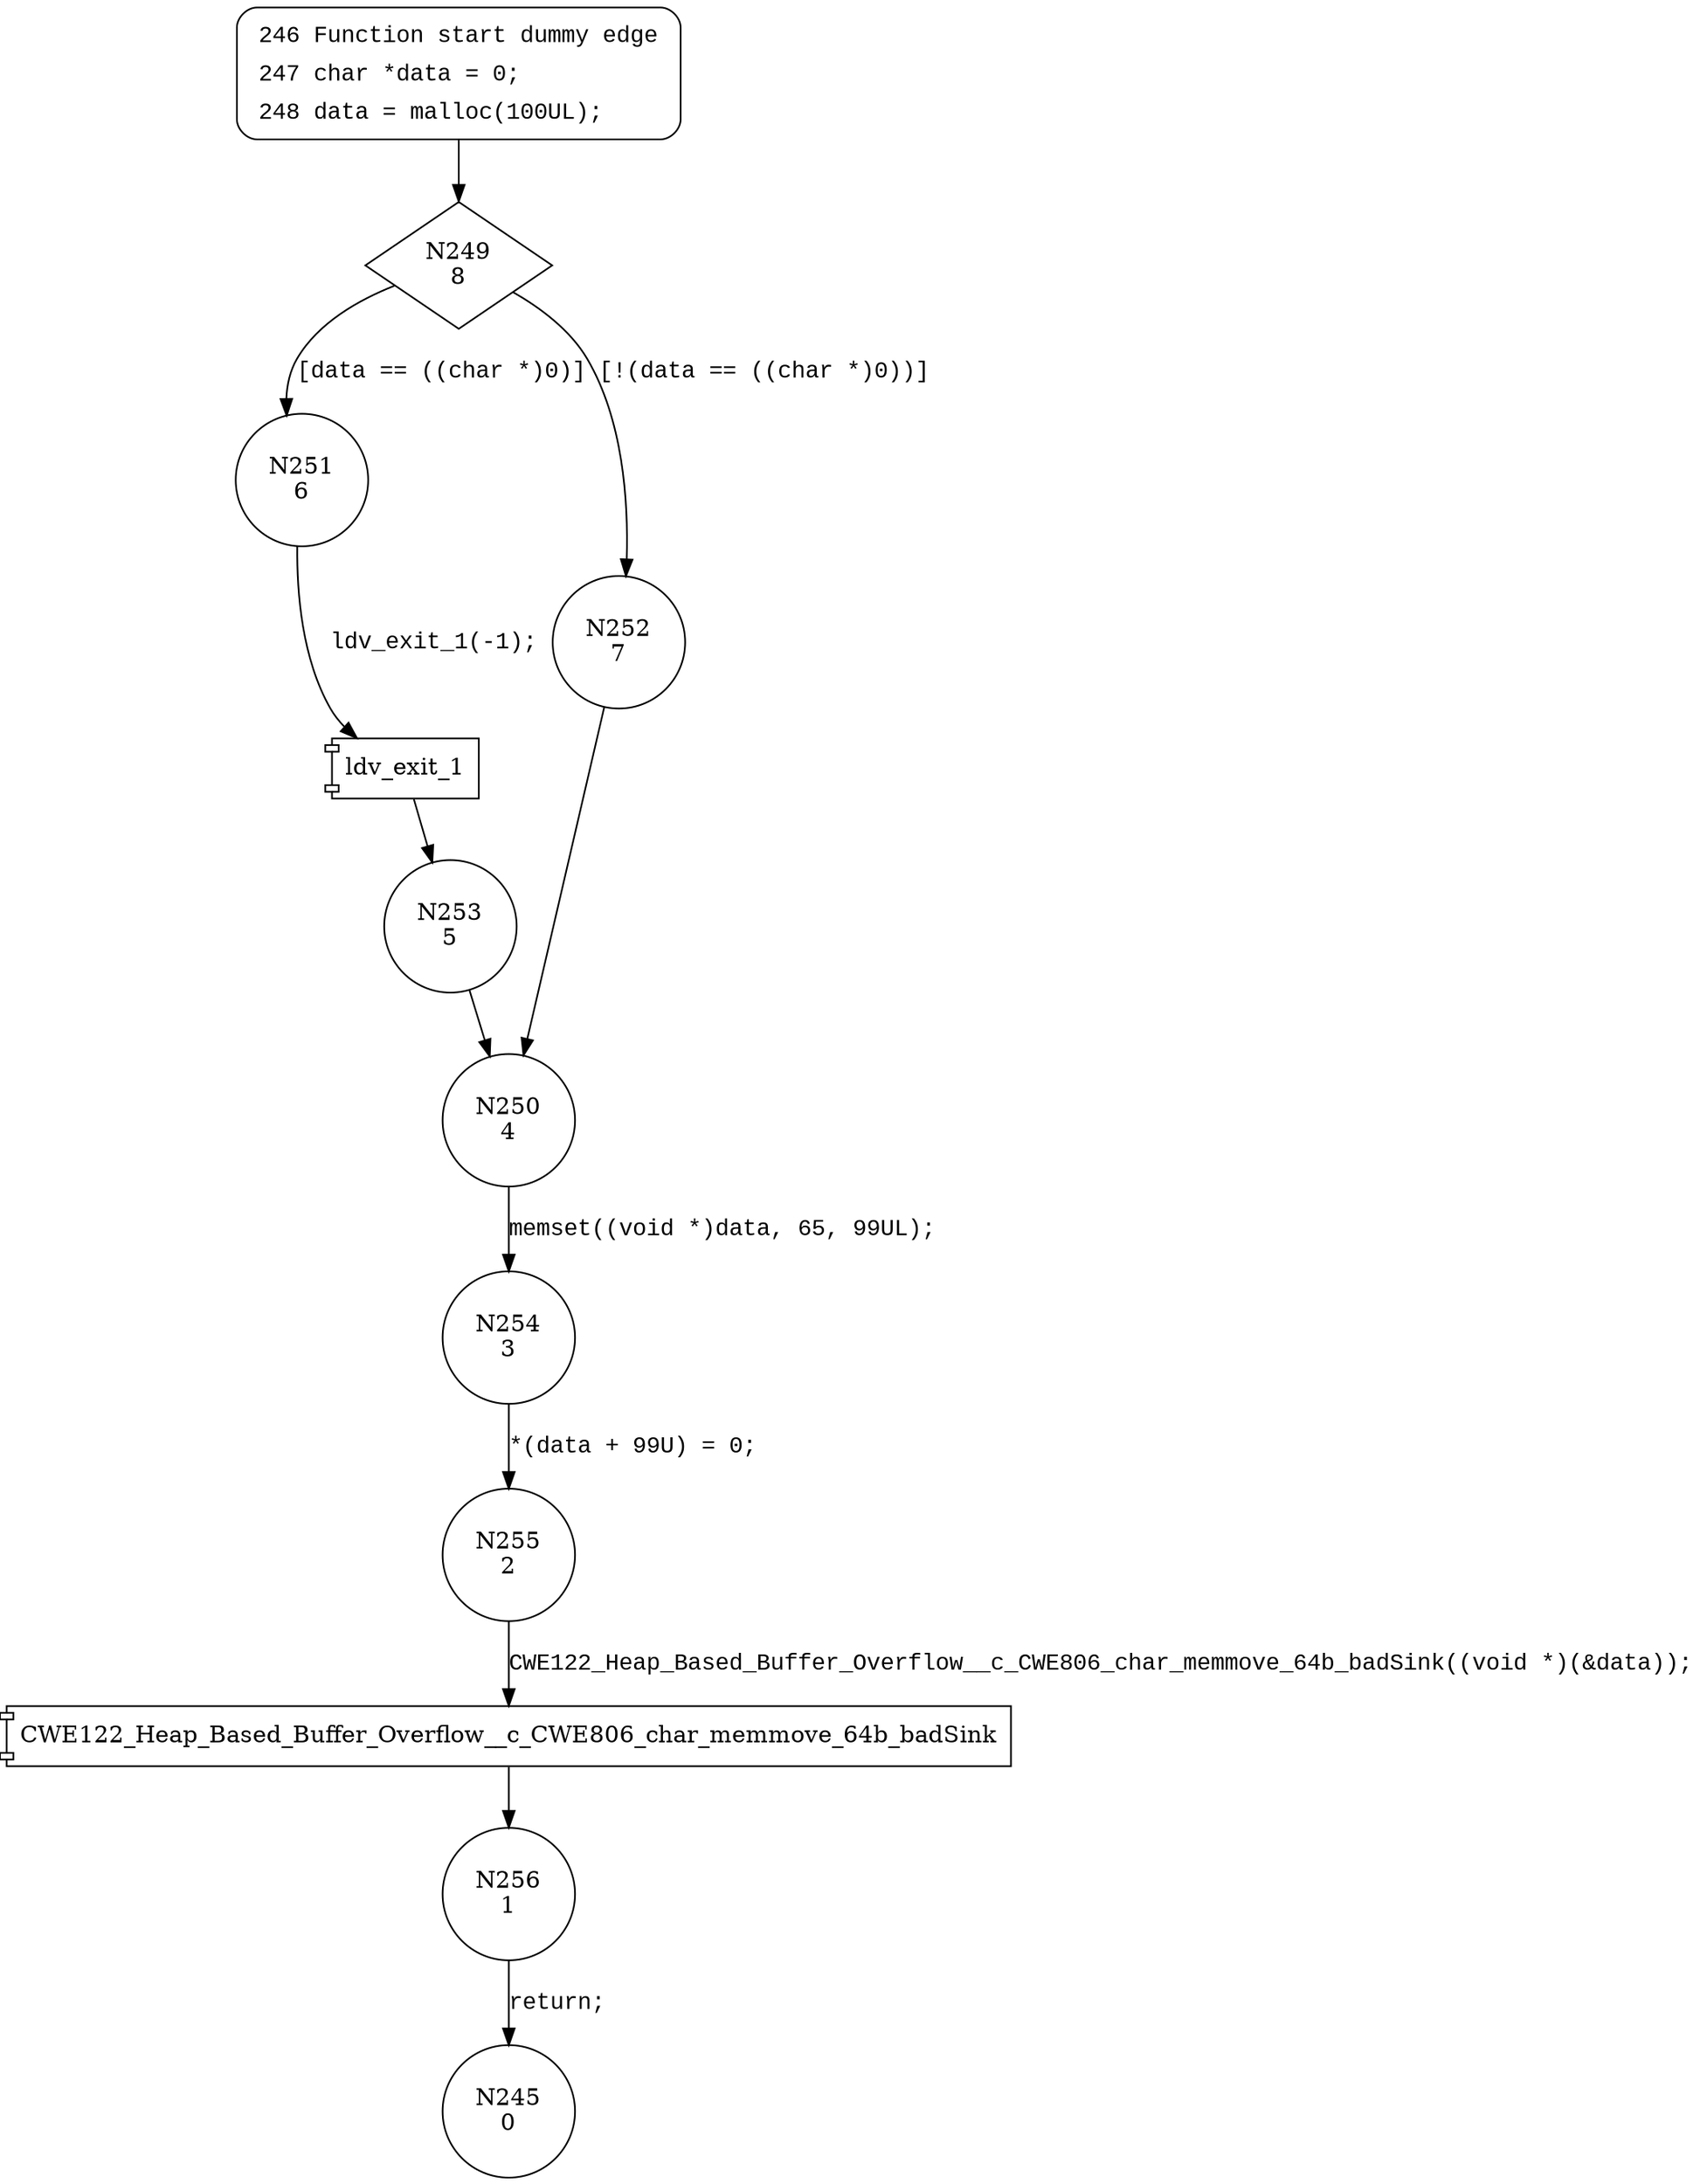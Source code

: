 digraph CWE122_Heap_Based_Buffer_Overflow__c_CWE806_char_memmove_64_bad {
249 [shape="diamond" label="N249\n8"]
251 [shape="circle" label="N251\n6"]
252 [shape="circle" label="N252\n7"]
250 [shape="circle" label="N250\n4"]
254 [shape="circle" label="N254\n3"]
255 [shape="circle" label="N255\n2"]
256 [shape="circle" label="N256\n1"]
253 [shape="circle" label="N253\n5"]
245 [shape="circle" label="N245\n0"]
246 [style="filled,bold" penwidth="1" fillcolor="white" fontname="Courier New" shape="Mrecord" label=<<table border="0" cellborder="0" cellpadding="3" bgcolor="white"><tr><td align="right">246</td><td align="left">Function start dummy edge</td></tr><tr><td align="right">247</td><td align="left">char *data = 0;</td></tr><tr><td align="right">248</td><td align="left">data = malloc(100UL);</td></tr></table>>]
246 -> 249[label=""]
249 -> 251 [label="[data == ((char *)0)]" fontname="Courier New"]
249 -> 252 [label="[!(data == ((char *)0))]" fontname="Courier New"]
250 -> 254 [label="memset((void *)data, 65, 99UL);" fontname="Courier New"]
100029 [shape="component" label="CWE122_Heap_Based_Buffer_Overflow__c_CWE806_char_memmove_64b_badSink"]
255 -> 100029 [label="CWE122_Heap_Based_Buffer_Overflow__c_CWE806_char_memmove_64b_badSink((void *)(&data));" fontname="Courier New"]
100029 -> 256 [label="" fontname="Courier New"]
100030 [shape="component" label="ldv_exit_1"]
251 -> 100030 [label="ldv_exit_1(-1);" fontname="Courier New"]
100030 -> 253 [label="" fontname="Courier New"]
252 -> 250 [label="" fontname="Courier New"]
254 -> 255 [label="*(data + 99U) = 0;" fontname="Courier New"]
256 -> 245 [label="return;" fontname="Courier New"]
253 -> 250 [label="" fontname="Courier New"]
}
